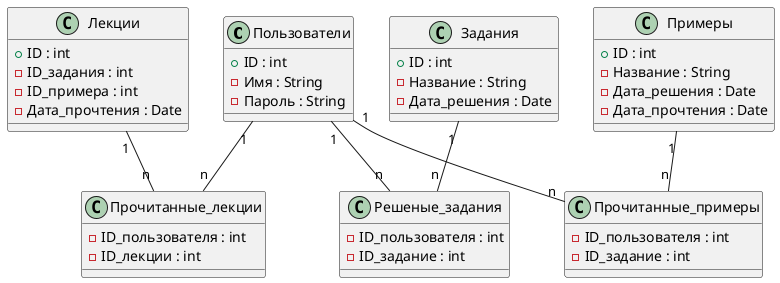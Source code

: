 @startuml

class Пользователи {
  + ID : int
  - Имя : String
  - Пароль : String
}

class Задания {
  + ID : int
  - Название : String
  - Дата_решения : Date
}

class Лекции {
  + ID : int
  - ID_задания : int
  - ID_примера : int
  - Дата_прочтения : Date
}

class Примеры {
  + ID : int
  - Название : String
  - Дата_решения : Date
  - Дата_прочтения : Date
}

class Прочитанные_лекции {
  - ID_пользователя : int
  - ID_лекции : int
}

class Решеные_задания {
  - ID_пользователя : int
  - ID_задание : int
}

class Прочитанные_примеры {
  - ID_пользователя : int
  - ID_задание : int
}

Пользователи "1" -- "n" Прочитанные_лекции
Лекции "1" -- "n" Прочитанные_лекции

Пользователи "1" -- "n" Решеные_задания
Задания "1" -- "n" Решеные_задания

Пользователи "1" -- "n" Прочитанные_примеры
Примеры "1" -- "n" Прочитанные_примеры

@enduml
